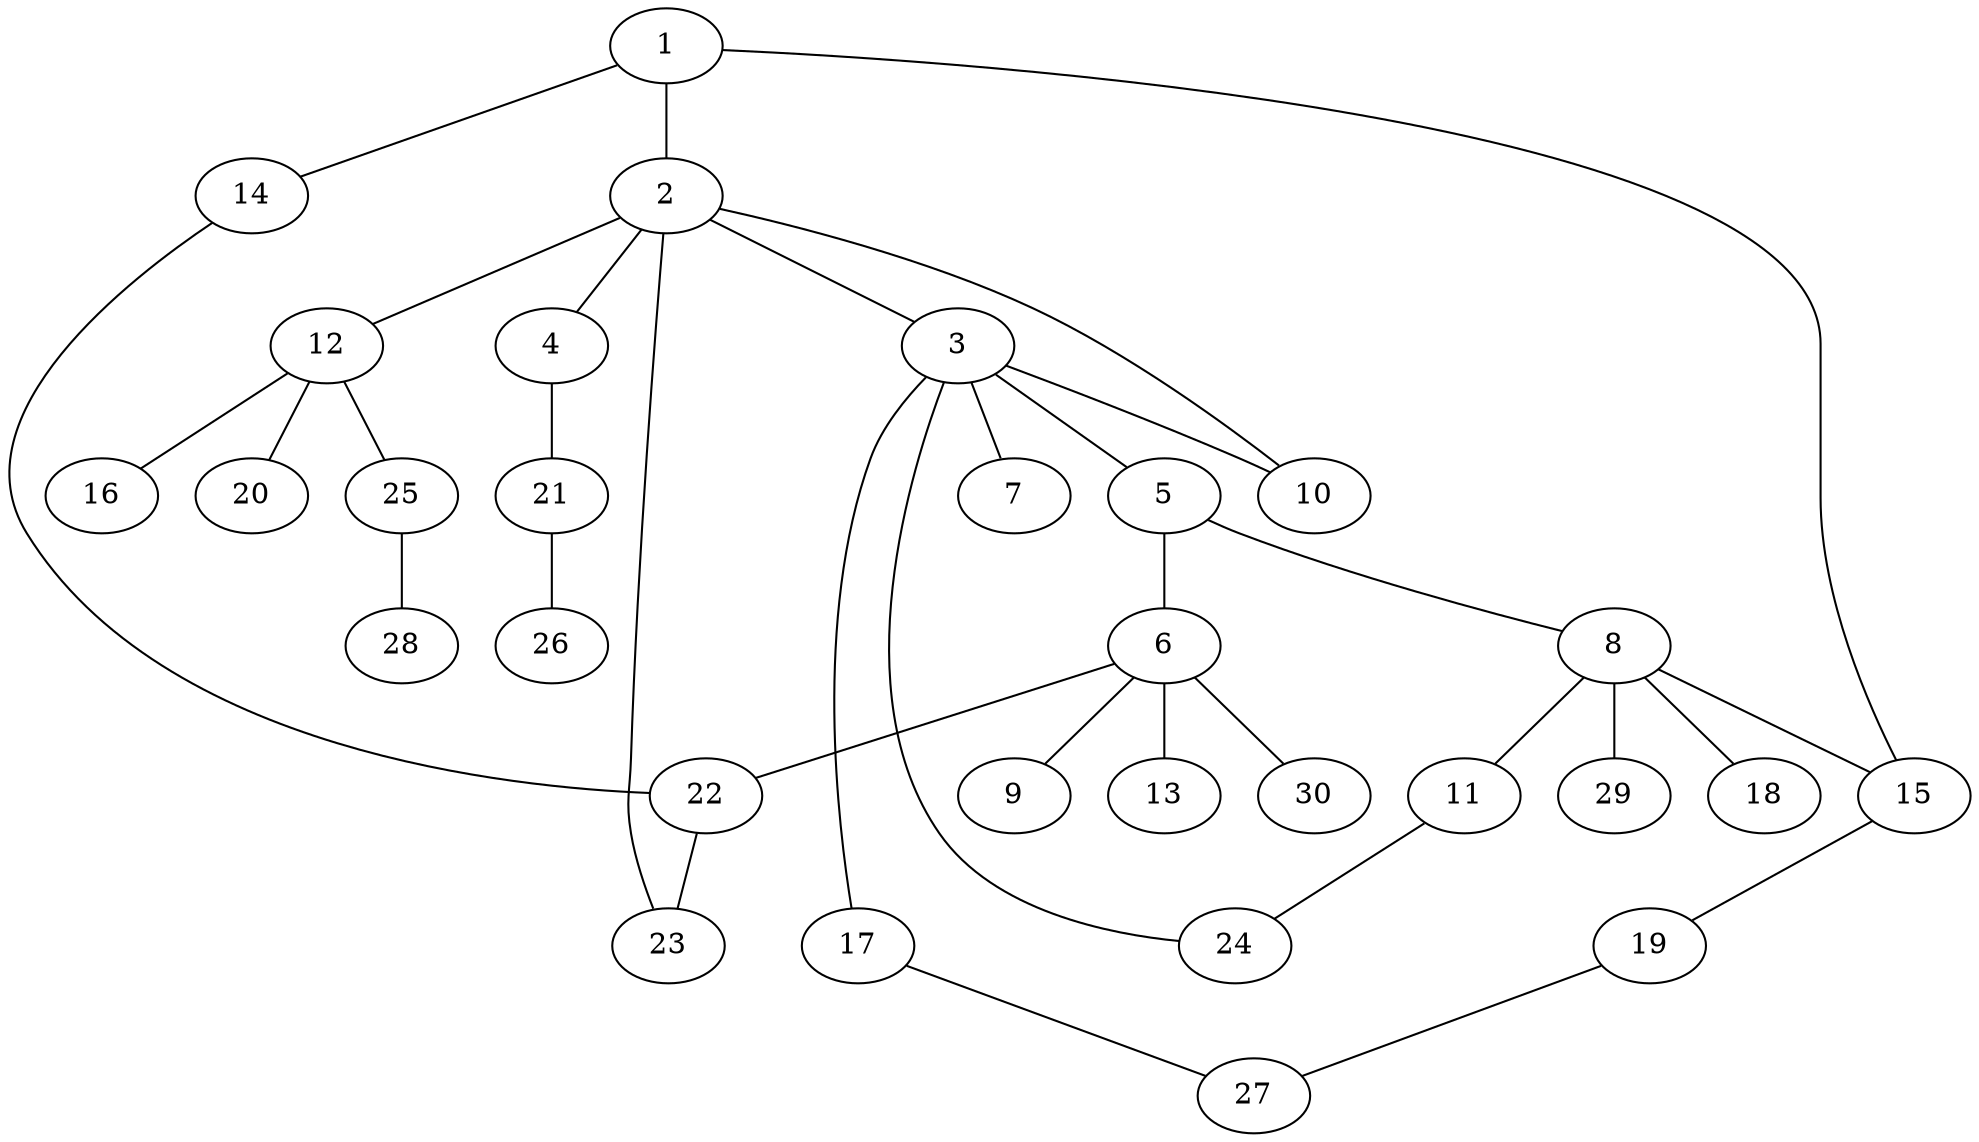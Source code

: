 graph graphname {1--2
1--14
1--15
2--3
2--4
2--10
2--12
2--23
3--5
3--7
3--10
3--17
3--24
4--21
5--6
5--8
6--9
6--13
6--22
6--30
8--11
8--15
8--18
8--29
11--24
12--16
12--20
12--25
14--22
15--19
17--27
19--27
21--26
22--23
25--28
}